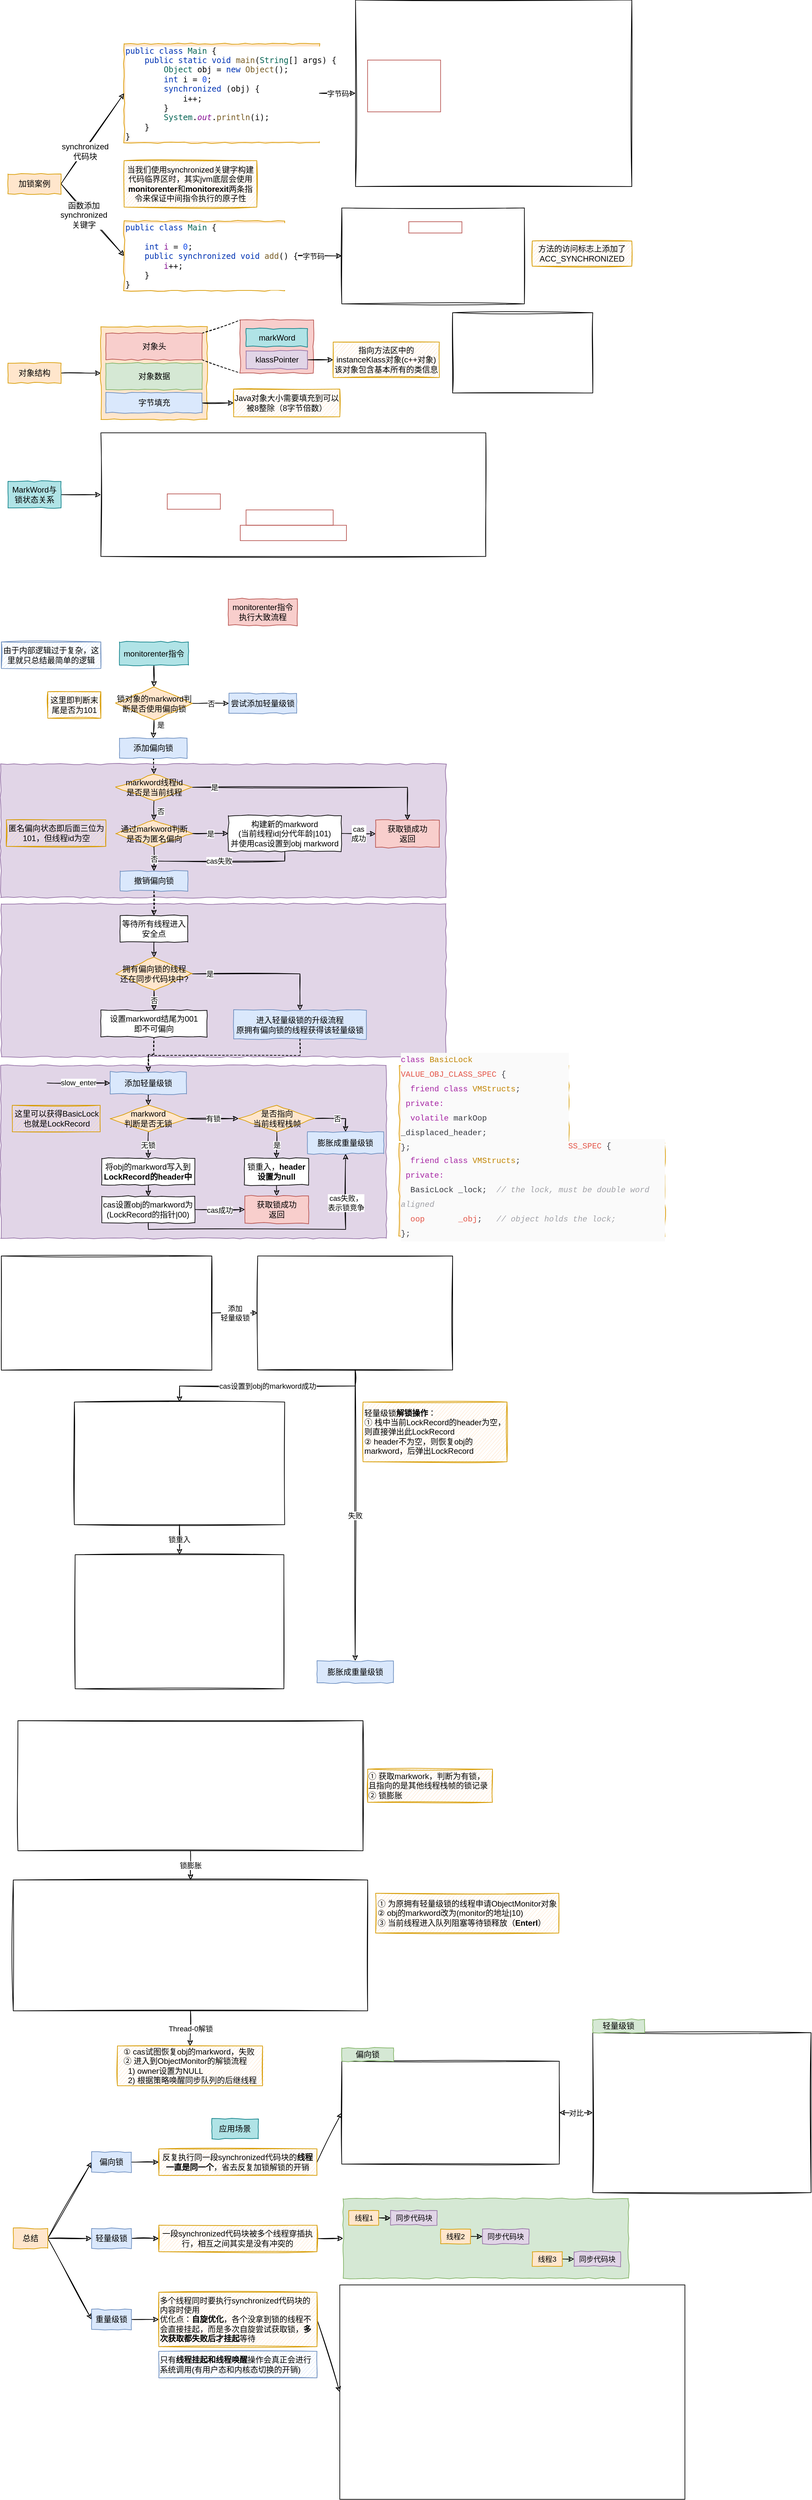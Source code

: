 <mxfile>
    <diagram id="tOnEFJTHXXiLS9WzeKoR" name="第 1 页">
        <mxGraphModel dx="964" dy="665" grid="1" gridSize="10" guides="1" tooltips="1" connect="1" arrows="1" fold="1" page="1" pageScale="1" pageWidth="827" pageHeight="1169" math="0" shadow="0">
            <root>
                <mxCell id="0"/>
                <mxCell id="1" parent="0"/>
                <mxCell id="109" value="" style="rounded=0;whiteSpace=wrap;html=1;comic=1;align=center;fillColor=#e1d5e7;strokeColor=#9673a6;" parent="1" vertex="1">
                    <mxGeometry x="20" y="1379.5" width="670" height="230.5" as="geometry"/>
                </mxCell>
                <mxCell id="108" value="" style="rounded=0;whiteSpace=wrap;html=1;comic=1;align=center;fillColor=#e1d5e7;strokeColor=#9673a6;" parent="1" vertex="1">
                    <mxGeometry x="19" y="1169" width="671" height="201" as="geometry"/>
                </mxCell>
                <mxCell id="2" value="&lt;pre style=&quot;background-color: rgb(255 , 255 , 255) ; color: rgb(8 , 8 , 8) ; font-family: &amp;#34;consolas&amp;#34; , monospace&quot;&gt;&lt;span style=&quot;color: #0033b3&quot;&gt;public class &lt;/span&gt;&lt;span style=&quot;color: #066555&quot;&gt;Main &lt;/span&gt;{&lt;br&gt;    &lt;span style=&quot;color: #0033b3&quot;&gt;public static void &lt;/span&gt;&lt;span style=&quot;color: #795e26&quot;&gt;main&lt;/span&gt;(&lt;span style=&quot;color: #066555&quot;&gt;String&lt;/span&gt;[] args) {&lt;br&gt;        &lt;span style=&quot;color: #066555&quot;&gt;Object &lt;/span&gt;&lt;span style=&quot;color: #000000&quot;&gt;obj &lt;/span&gt;= &lt;span style=&quot;color: #0033b3&quot;&gt;new &lt;/span&gt;&lt;span style=&quot;color: #795e26&quot;&gt;Object&lt;/span&gt;();&lt;br&gt;        &lt;span style=&quot;color: #0033b3&quot;&gt;int &lt;/span&gt;i = &lt;span style=&quot;color: #1750eb&quot;&gt;0&lt;/span&gt;;&lt;br&gt;        &lt;span style=&quot;color: #0033b3&quot;&gt;synchronized &lt;/span&gt;(&lt;span style=&quot;color: #000000&quot;&gt;obj&lt;/span&gt;) {&lt;br&gt;            i++;&lt;br&gt;        }&lt;br&gt;        &lt;span style=&quot;color: #066555&quot;&gt;System&lt;/span&gt;.&lt;span style=&quot;color: #871094 ; font-style: italic&quot;&gt;out&lt;/span&gt;.&lt;span style=&quot;color: #795e26&quot;&gt;println&lt;/span&gt;(i);&lt;br&gt;    }&lt;br&gt;}&lt;/pre&gt;" style="rounded=0;whiteSpace=wrap;html=1;fillColor=#ffe6cc;strokeColor=#d79b00;comic=1;align=left;" parent="1" vertex="1">
                    <mxGeometry x="205" y="83.75" width="294.15" height="149.5" as="geometry"/>
                </mxCell>
                <mxCell id="3" value="" style="shape=image;imageAspect=0;aspect=fixed;verticalLabelPosition=bottom;verticalAlign=top;comic=1;sketch=1;fontSize=11;image=https://codereaper-image-bed.oss-cn-shenzhen.aliyuncs.com/img/image-20220816200220585.png;imageBorder=default;" parent="1" vertex="1">
                    <mxGeometry x="553.7" y="18" width="416.3" height="281" as="geometry"/>
                </mxCell>
                <mxCell id="4" value="" style="rounded=0;whiteSpace=wrap;html=1;fillColor=none;strokeColor=#b85450;comic=0;align=left;" parent="1" vertex="1">
                    <mxGeometry x="571.85" y="108.5" width="110" height="78" as="geometry"/>
                </mxCell>
                <mxCell id="5" value="字节码" style="edgeStyle=none;sketch=1;html=1;exitX=1;exitY=0.5;exitDx=0;exitDy=0;entryX=0;entryY=0.5;entryDx=0;entryDy=0;fontSize=11;" parent="1" source="2" target="3" edge="1">
                    <mxGeometry relative="1" as="geometry"/>
                </mxCell>
                <mxCell id="8" value="synchronized&lt;br&gt;代码块" style="edgeStyle=none;html=1;exitX=1;exitY=0.5;exitDx=0;exitDy=0;entryX=0;entryY=0.5;entryDx=0;entryDy=0;fontSize=12;sketch=1;" parent="1" source="7" target="2" edge="1">
                    <mxGeometry x="-0.272" y="-2" relative="1" as="geometry">
                        <mxPoint as="offset"/>
                    </mxGeometry>
                </mxCell>
                <mxCell id="11" value="函数添加&lt;br&gt;synchronized&lt;br&gt;关键字" style="edgeStyle=none;sketch=1;html=1;exitX=1;exitY=0.5;exitDx=0;exitDy=0;entryX=0;entryY=0.5;entryDx=0;entryDy=0;fontSize=12;" parent="1" source="7" target="10" edge="1">
                    <mxGeometry x="-0.203" y="-5" relative="1" as="geometry">
                        <mxPoint as="offset"/>
                    </mxGeometry>
                </mxCell>
                <mxCell id="7" value="加锁案例" style="rounded=0;whiteSpace=wrap;html=1;fillColor=#ffe6cc;strokeColor=#d79b00;comic=1;align=center;" parent="1" vertex="1">
                    <mxGeometry x="30" y="280" width="80" height="30" as="geometry"/>
                </mxCell>
                <mxCell id="9" value="当我们使用synchronized关键字构建代码临界区时，其实jvm底层会使用&lt;b&gt;monitorenter&lt;/b&gt;和&lt;b&gt;monitorexit&lt;/b&gt;两条指令来保证中间指令执行的原子性" style="rounded=0;whiteSpace=wrap;html=1;fillColor=#ffe6cc;strokeColor=#d79b00;comic=1;align=center;sketch=1;" parent="1" vertex="1">
                    <mxGeometry x="205" y="260" width="200" height="70" as="geometry"/>
                </mxCell>
                <mxCell id="14" value="字节码" style="edgeStyle=none;sketch=1;html=1;exitX=1;exitY=0.5;exitDx=0;exitDy=0;entryX=0;entryY=0.5;entryDx=0;entryDy=0;fontSize=11;" parent="1" source="10" target="12" edge="1">
                    <mxGeometry relative="1" as="geometry"/>
                </mxCell>
                <mxCell id="10" value="&lt;pre style=&quot;background-color: rgb(255 , 255 , 255) ; color: rgb(8 , 8 , 8) ; font-family: &amp;#34;consolas&amp;#34; , monospace&quot;&gt;&lt;pre style=&quot;font-family: &amp;#34;consolas&amp;#34; , monospace&quot;&gt;&lt;span style=&quot;color: #0033b3&quot;&gt;public class &lt;/span&gt;&lt;span style=&quot;color: #066555&quot;&gt;Main &lt;/span&gt;{&lt;br&gt;&lt;br&gt;    &lt;span style=&quot;color: #0033b3&quot;&gt;int &lt;/span&gt;&lt;span style=&quot;color: #871094&quot;&gt;i &lt;/span&gt;= &lt;span style=&quot;color: #1750eb&quot;&gt;0&lt;/span&gt;;&lt;br&gt;    &lt;span style=&quot;color: #0033b3&quot;&gt;public synchronized void &lt;/span&gt;&lt;span style=&quot;color: #795e26&quot;&gt;add&lt;/span&gt;() {&lt;br&gt;        &lt;span style=&quot;color: #871094&quot;&gt;i&lt;/span&gt;++;&lt;br&gt;    }&lt;br&gt;}&lt;/pre&gt;&lt;/pre&gt;" style="rounded=0;whiteSpace=wrap;html=1;fillColor=#ffe6cc;strokeColor=#d79b00;comic=1;align=left;" parent="1" vertex="1">
                    <mxGeometry x="205" y="351" width="242" height="105" as="geometry"/>
                </mxCell>
                <mxCell id="12" value="" style="shape=image;imageAspect=0;aspect=fixed;verticalLabelPosition=bottom;verticalAlign=top;sketch=1;fontSize=11;image=https://codereaper-image-bed.oss-cn-shenzhen.aliyuncs.com/img/image-20220817155641195.png;imageBorder=default;" parent="1" vertex="1">
                    <mxGeometry x="533" y="331.28" width="275.13" height="144.44" as="geometry"/>
                </mxCell>
                <mxCell id="13" value="" style="rounded=0;whiteSpace=wrap;html=1;fillColor=none;strokeColor=#b85450;comic=0;align=left;" parent="1" vertex="1">
                    <mxGeometry x="634" y="352" width="80" height="17" as="geometry"/>
                </mxCell>
                <mxCell id="20" style="edgeStyle=none;sketch=1;html=1;exitX=1;exitY=0.5;exitDx=0;exitDy=0;entryX=0;entryY=0.5;entryDx=0;entryDy=0;fontSize=11;" parent="1" source="15" target="16" edge="1">
                    <mxGeometry relative="1" as="geometry"/>
                </mxCell>
                <mxCell id="15" value="对象结构" style="rounded=0;whiteSpace=wrap;html=1;fillColor=#ffe6cc;strokeColor=#d79b00;comic=1;align=center;" parent="1" vertex="1">
                    <mxGeometry x="30" y="565" width="80" height="30" as="geometry"/>
                </mxCell>
                <mxCell id="16" value="" style="rounded=0;whiteSpace=wrap;html=1;fillColor=#ffe6cc;strokeColor=#d79b00;comic=1;align=center;" parent="1" vertex="1">
                    <mxGeometry x="170" y="510" width="160" height="140" as="geometry"/>
                </mxCell>
                <mxCell id="24" style="edgeStyle=none;sketch=1;html=1;exitX=1;exitY=0;exitDx=0;exitDy=0;entryX=0;entryY=0;entryDx=0;entryDy=0;fontSize=11;endArrow=none;endFill=0;dashed=1;" parent="1" source="17" target="21" edge="1">
                    <mxGeometry relative="1" as="geometry"/>
                </mxCell>
                <mxCell id="25" style="edgeStyle=none;sketch=1;html=1;exitX=1;exitY=1;exitDx=0;exitDy=0;entryX=0;entryY=1;entryDx=0;entryDy=0;fontSize=11;endArrow=none;endFill=0;dashed=1;" parent="1" source="17" target="21" edge="1">
                    <mxGeometry relative="1" as="geometry"/>
                </mxCell>
                <mxCell id="17" value="对象头" style="rounded=0;whiteSpace=wrap;html=1;fillColor=#f8cecc;strokeColor=#b85450;comic=1;align=center;" parent="1" vertex="1">
                    <mxGeometry x="177.5" y="520" width="145" height="40" as="geometry"/>
                </mxCell>
                <mxCell id="18" value="对象数据" style="rounded=0;whiteSpace=wrap;html=1;fillColor=#d5e8d4;strokeColor=#82b366;comic=1;align=center;" parent="1" vertex="1">
                    <mxGeometry x="177.5" y="565" width="145" height="40" as="geometry"/>
                </mxCell>
                <mxCell id="29" style="edgeStyle=none;sketch=1;html=1;exitX=1;exitY=0.5;exitDx=0;exitDy=0;entryX=0;entryY=0.5;entryDx=0;entryDy=0;fontSize=11;endArrow=classic;endFill=1;" parent="1" source="19" target="28" edge="1">
                    <mxGeometry relative="1" as="geometry"/>
                </mxCell>
                <mxCell id="19" value="字节填充" style="rounded=0;whiteSpace=wrap;html=1;fillColor=#dae8fc;strokeColor=#6c8ebf;comic=1;align=center;" parent="1" vertex="1">
                    <mxGeometry x="177.5" y="610" width="145" height="30" as="geometry"/>
                </mxCell>
                <mxCell id="21" value="" style="rounded=0;whiteSpace=wrap;html=1;fillColor=#f8cecc;strokeColor=#b85450;comic=1;align=center;" parent="1" vertex="1">
                    <mxGeometry x="380" y="500" width="110" height="80" as="geometry"/>
                </mxCell>
                <mxCell id="22" value="markWord" style="rounded=0;whiteSpace=wrap;html=1;comic=1;align=center;fillColor=#b0e3e6;strokeColor=#0e8088;" parent="1" vertex="1">
                    <mxGeometry x="388.75" y="513" width="92.5" height="27" as="geometry"/>
                </mxCell>
                <mxCell id="27" style="edgeStyle=none;sketch=1;html=1;exitX=1;exitY=0.5;exitDx=0;exitDy=0;entryX=0;entryY=0.5;entryDx=0;entryDy=0;fontSize=11;endArrow=classic;endFill=1;" parent="1" source="23" target="26" edge="1">
                    <mxGeometry relative="1" as="geometry"/>
                </mxCell>
                <mxCell id="23" value="klassPointer" style="rounded=0;whiteSpace=wrap;html=1;comic=1;align=center;fillColor=#e1d5e7;strokeColor=#9673a6;" parent="1" vertex="1">
                    <mxGeometry x="388.75" y="546.5" width="92.5" height="27" as="geometry"/>
                </mxCell>
                <mxCell id="26" value="指向方法区中的instanceKlass对象(c++对象)&lt;br&gt;该对象包含基本所有的类信息" style="rounded=0;whiteSpace=wrap;html=1;comic=1;align=center;fillColor=#ffe6cc;strokeColor=#d79b00;sketch=1;" parent="1" vertex="1">
                    <mxGeometry x="520" y="533.25" width="160" height="53.5" as="geometry"/>
                </mxCell>
                <mxCell id="28" value="Java对象大小需要填充到可以被8整除（8字节倍数）" style="rounded=0;whiteSpace=wrap;html=1;comic=1;align=center;fillColor=#ffe6cc;strokeColor=#d79b00;sketch=1;" parent="1" vertex="1">
                    <mxGeometry x="370" y="604.13" width="160" height="41.75" as="geometry"/>
                </mxCell>
                <mxCell id="30" value="" style="shape=image;imageAspect=0;aspect=fixed;verticalLabelPosition=bottom;verticalAlign=top;sketch=1;fontSize=11;image=https://codereaper-image-bed.oss-cn-shenzhen.aliyuncs.com/img/image-20220817161148032.png;imageBorder=default;" parent="1" vertex="1">
                    <mxGeometry x="170" y="670" width="580" height="186.27" as="geometry"/>
                </mxCell>
                <mxCell id="32" style="edgeStyle=none;sketch=1;html=1;exitX=1;exitY=0.5;exitDx=0;exitDy=0;entryX=0;entryY=0.5;entryDx=0;entryDy=0;fontSize=11;endArrow=classic;endFill=1;" parent="1" source="31" target="30" edge="1">
                    <mxGeometry relative="1" as="geometry"/>
                </mxCell>
                <mxCell id="31" value="MarkWord与锁状态关系" style="rounded=0;whiteSpace=wrap;html=1;fillColor=#b0e3e6;strokeColor=#0e8088;comic=1;align=center;" parent="1" vertex="1">
                    <mxGeometry x="30" y="743.13" width="80" height="40" as="geometry"/>
                </mxCell>
                <mxCell id="33" value="" style="rounded=0;whiteSpace=wrap;html=1;fillColor=none;strokeColor=#b85450;comic=0;align=left;" parent="1" vertex="1">
                    <mxGeometry x="270" y="762" width="80" height="23.13" as="geometry"/>
                </mxCell>
                <mxCell id="34" value="" style="rounded=0;whiteSpace=wrap;html=1;fillColor=none;strokeColor=#b85450;comic=0;align=left;" parent="1" vertex="1">
                    <mxGeometry x="388.75" y="786.13" width="131.25" height="23.13" as="geometry"/>
                </mxCell>
                <mxCell id="35" value="" style="rounded=0;whiteSpace=wrap;html=1;fillColor=none;strokeColor=#b85450;comic=0;align=left;" parent="1" vertex="1">
                    <mxGeometry x="380" y="809.26" width="160" height="23.13" as="geometry"/>
                </mxCell>
                <mxCell id="36" value="" style="shape=image;imageAspect=0;aspect=fixed;verticalLabelPosition=bottom;verticalAlign=top;sketch=1;fontSize=11;image=https://codereaper-image-bed.oss-cn-shenzhen.aliyuncs.com/img/image-20220817161522394.png;imageBackground=none;imageBorder=default;" parent="1" vertex="1">
                    <mxGeometry x="700" y="489" width="211.19" height="121" as="geometry"/>
                </mxCell>
                <mxCell id="37" value="这里即判断末尾是否为101" style="rounded=0;whiteSpace=wrap;html=1;fillColor=#ffe6cc;strokeColor=#d79b00;comic=1;align=center;sketch=1;" parent="1" vertex="1">
                    <mxGeometry x="90" y="1060" width="80" height="40" as="geometry"/>
                </mxCell>
                <mxCell id="41" value="monitorenter指令执行大致流程" style="rounded=0;whiteSpace=wrap;html=1;fillColor=#f8cecc;strokeColor=#b85450;comic=1;align=center;" parent="1" vertex="1">
                    <mxGeometry x="362" y="920" width="104" height="40" as="geometry"/>
                </mxCell>
                <mxCell id="44" value="方法的访问标志上添加了ACC_SYNCHRONIZED" style="rounded=0;whiteSpace=wrap;html=1;fillColor=#ffe6cc;strokeColor=#d79b00;comic=1;align=center;sketch=1;" parent="1" vertex="1">
                    <mxGeometry x="820" y="381" width="150" height="38" as="geometry"/>
                </mxCell>
                <mxCell id="51" style="edgeStyle=none;html=1;exitX=0.5;exitY=1;exitDx=0;exitDy=0;entryX=0.5;entryY=0;entryDx=0;entryDy=0;sketch=1;" parent="1" source="48" target="50" edge="1">
                    <mxGeometry relative="1" as="geometry"/>
                </mxCell>
                <mxCell id="48" value="monitorenter指令" style="rounded=0;whiteSpace=wrap;html=1;fillColor=#b0e3e6;strokeColor=#0e8088;comic=1;align=center;" parent="1" vertex="1">
                    <mxGeometry x="198" y="985" width="104" height="35" as="geometry"/>
                </mxCell>
                <mxCell id="55" value="否" style="edgeStyle=none;sketch=1;html=1;exitX=1;exitY=0.5;exitDx=0;exitDy=0;entryX=0;entryY=0.5;entryDx=0;entryDy=0;" parent="1" source="50" target="101" edge="1">
                    <mxGeometry relative="1" as="geometry">
                        <mxPoint x="360" y="1077.5" as="targetPoint"/>
                    </mxGeometry>
                </mxCell>
                <mxCell id="100" value="是" style="edgeStyle=none;rounded=0;sketch=1;html=1;exitX=0.5;exitY=1;exitDx=0;exitDy=0;entryX=0.5;entryY=0;entryDx=0;entryDy=0;" parent="1" source="50" target="81" edge="1">
                    <mxGeometry x="-0.482" y="10" relative="1" as="geometry">
                        <mxPoint as="offset"/>
                    </mxGeometry>
                </mxCell>
                <mxCell id="50" value="锁对象的markword判断是否使用偏向锁" style="rhombus;whiteSpace=wrap;html=1;comic=1;fillColor=#ffe6cc;strokeColor=#d79b00;" parent="1" vertex="1">
                    <mxGeometry x="192.5" y="1052.5" width="115" height="50" as="geometry"/>
                </mxCell>
                <mxCell id="80" value="由于内部逻辑过于复杂，这里就只总结最简单的逻辑" style="rounded=0;whiteSpace=wrap;html=1;fillColor=#dae8fc;strokeColor=#6c8ebf;comic=1;align=center;sketch=1;" parent="1" vertex="1">
                    <mxGeometry x="20" y="985" width="150" height="40" as="geometry"/>
                </mxCell>
                <mxCell id="83" style="edgeStyle=none;rounded=0;sketch=1;html=1;exitX=0.5;exitY=1;exitDx=0;exitDy=0;entryX=0.5;entryY=0;entryDx=0;entryDy=0;dashed=1;" parent="1" source="81" target="89" edge="1">
                    <mxGeometry relative="1" as="geometry">
                        <mxPoint x="249" y="1184" as="targetPoint"/>
                    </mxGeometry>
                </mxCell>
                <mxCell id="81" value="添加偏向锁" style="rounded=0;whiteSpace=wrap;html=1;comic=1;align=center;fillColor=#dae8fc;strokeColor=#6c8ebf;" parent="1" vertex="1">
                    <mxGeometry x="198" y="1130" width="102" height="30" as="geometry"/>
                </mxCell>
                <mxCell id="95" value="否" style="edgeStyle=none;rounded=0;sketch=1;html=1;exitX=0.5;exitY=1;exitDx=0;exitDy=0;entryX=0.5;entryY=0;entryDx=0;entryDy=0;" parent="1" source="89" target="91" edge="1">
                    <mxGeometry x="0.085" y="10" relative="1" as="geometry">
                        <mxPoint as="offset"/>
                    </mxGeometry>
                </mxCell>
                <mxCell id="96" value="是" style="edgeStyle=orthogonalEdgeStyle;rounded=0;sketch=1;html=1;exitX=1;exitY=0.5;exitDx=0;exitDy=0;entryX=0.5;entryY=0;entryDx=0;entryDy=0;" parent="1" source="89" target="94" edge="1">
                    <mxGeometry x="-0.82" relative="1" as="geometry">
                        <mxPoint as="offset"/>
                    </mxGeometry>
                </mxCell>
                <mxCell id="89" value="markword线程id&lt;br&gt;是否是当前线程" style="rhombus;whiteSpace=wrap;html=1;comic=1;fillColor=#ffe6cc;strokeColor=#d79b00;" parent="1" vertex="1">
                    <mxGeometry x="192.5" y="1184" width="115" height="40" as="geometry"/>
                </mxCell>
                <mxCell id="90" value="是" style="edgeStyle=none;rounded=0;sketch=1;html=1;exitX=1;exitY=0.5;exitDx=0;exitDy=0;entryX=0;entryY=0.5;entryDx=0;entryDy=0;" parent="1" source="91" target="93" edge="1">
                    <mxGeometry relative="1" as="geometry"/>
                </mxCell>
                <mxCell id="91" value="通过markword判断&lt;br&gt;是否为匿名偏向" style="rhombus;whiteSpace=wrap;html=1;comic=1;fillColor=#ffe6cc;strokeColor=#d79b00;" parent="1" vertex="1">
                    <mxGeometry x="192.5" y="1253.5" width="115" height="40" as="geometry"/>
                </mxCell>
                <mxCell id="92" value="cas&lt;br&gt;成功" style="edgeStyle=none;rounded=0;sketch=1;html=1;exitX=1;exitY=0.5;exitDx=0;exitDy=0;entryX=0;entryY=0.5;entryDx=0;entryDy=0;" parent="1" source="93" target="94" edge="1">
                    <mxGeometry relative="1" as="geometry"/>
                </mxCell>
                <mxCell id="115" value="cas失败" style="edgeStyle=orthogonalEdgeStyle;rounded=0;sketch=1;html=1;exitX=0.5;exitY=1;exitDx=0;exitDy=0;entryX=0.5;entryY=0;entryDx=0;entryDy=0;" parent="1" source="93" target="98" edge="1">
                    <mxGeometry relative="1" as="geometry"/>
                </mxCell>
                <mxCell id="93" value="构建新的markword&lt;br&gt;(当前线程id|分代年龄|101)&lt;br&gt;并使用cas设置到obj markword" style="rounded=0;whiteSpace=wrap;html=1;comic=1;align=center;" parent="1" vertex="1">
                    <mxGeometry x="362" y="1246.75" width="170" height="53.5" as="geometry"/>
                </mxCell>
                <mxCell id="94" value="获取锁成功&lt;br&gt;返回" style="rounded=0;whiteSpace=wrap;html=1;comic=1;align=center;fillColor=#f8cecc;strokeColor=#b85450;" parent="1" vertex="1">
                    <mxGeometry x="584" y="1253.5" width="96" height="41" as="geometry"/>
                </mxCell>
                <mxCell id="97" value="匿名偏向状态即后面三位为101，但线程id为空" style="rounded=0;whiteSpace=wrap;html=1;fillColor=#ffe6cc;strokeColor=#d79b00;comic=1;align=center;sketch=1;" parent="1" vertex="1">
                    <mxGeometry x="27.5" y="1253" width="150" height="40" as="geometry"/>
                </mxCell>
                <mxCell id="103" style="edgeStyle=none;rounded=0;sketch=1;html=1;exitX=0.5;exitY=1;exitDx=0;exitDy=0;entryX=0.5;entryY=0;entryDx=0;entryDy=0;dashed=1;" parent="1" source="98" target="102" edge="1">
                    <mxGeometry relative="1" as="geometry"/>
                </mxCell>
                <mxCell id="98" value="撤销偏向锁" style="rounded=0;whiteSpace=wrap;html=1;comic=1;align=center;fillColor=#dae8fc;strokeColor=#6c8ebf;" parent="1" vertex="1">
                    <mxGeometry x="199" y="1330" width="102" height="30" as="geometry"/>
                </mxCell>
                <mxCell id="101" value="尝试添加轻量级锁" style="rounded=0;whiteSpace=wrap;html=1;comic=1;align=center;fillColor=#dae8fc;strokeColor=#6c8ebf;" parent="1" vertex="1">
                    <mxGeometry x="363" y="1062.5" width="102" height="30" as="geometry"/>
                </mxCell>
                <mxCell id="105" style="edgeStyle=none;rounded=0;sketch=1;html=1;exitX=0.5;exitY=1;exitDx=0;exitDy=0;entryX=0.5;entryY=0;entryDx=0;entryDy=0;" parent="1" source="102" target="104" edge="1">
                    <mxGeometry relative="1" as="geometry"/>
                </mxCell>
                <mxCell id="102" value="等待所有线程进入安全点" style="rounded=0;whiteSpace=wrap;html=1;comic=1;align=center;" parent="1" vertex="1">
                    <mxGeometry x="199" y="1397.25" width="102" height="40" as="geometry"/>
                </mxCell>
                <mxCell id="107" value="否" style="edgeStyle=none;rounded=0;sketch=1;html=1;exitX=0.5;exitY=1;exitDx=0;exitDy=0;entryX=0.5;entryY=0;entryDx=0;entryDy=0;" parent="1" source="104" target="106" edge="1">
                    <mxGeometry relative="1" as="geometry"/>
                </mxCell>
                <mxCell id="114" value="是" style="edgeStyle=orthogonalEdgeStyle;rounded=0;sketch=1;html=1;exitX=1;exitY=0.5;exitDx=0;exitDy=0;entryX=0.5;entryY=0;entryDx=0;entryDy=0;" parent="1" source="104" target="113" edge="1">
                    <mxGeometry x="-0.757" relative="1" as="geometry">
                        <mxPoint as="offset"/>
                    </mxGeometry>
                </mxCell>
                <mxCell id="104" value="拥有偏向锁的线程&lt;br&gt;还在同步代码块中?" style="rhombus;whiteSpace=wrap;html=1;comic=1;fillColor=#ffe6cc;strokeColor=#d79b00;" parent="1" vertex="1">
                    <mxGeometry x="192.5" y="1460" width="115" height="50" as="geometry"/>
                </mxCell>
                <mxCell id="196" style="edgeStyle=orthogonalEdgeStyle;rounded=0;sketch=1;html=1;exitX=0.5;exitY=1;exitDx=0;exitDy=0;dashed=1;fontSize=11;startArrow=none;startFill=0;entryX=0.5;entryY=0;entryDx=0;entryDy=0;" parent="1" source="106" target="118" edge="1">
                    <mxGeometry relative="1" as="geometry">
                        <mxPoint x="240" y="1630" as="targetPoint"/>
                    </mxGeometry>
                </mxCell>
                <mxCell id="106" value="设置markword结尾为001&lt;br&gt;即不可偏向" style="rounded=0;whiteSpace=wrap;html=1;comic=1;align=center;" parent="1" vertex="1">
                    <mxGeometry x="170" y="1540" width="160" height="40" as="geometry"/>
                </mxCell>
                <mxCell id="113" value="进入轻量级锁的升级流程&lt;br&gt;原拥有偏向锁的线程获得该轻量级锁" style="rounded=0;whiteSpace=wrap;html=1;comic=1;align=center;fillColor=#dae8fc;strokeColor=#6c8ebf;" parent="1" vertex="1">
                    <mxGeometry x="370" y="1540" width="200" height="43" as="geometry"/>
                </mxCell>
                <mxCell id="99" value="否" style="rounded=0;sketch=1;html=1;exitX=0.5;exitY=1;exitDx=0;exitDy=0;entryX=0.5;entryY=0;entryDx=0;entryDy=0;" parent="1" source="91" target="98" edge="1">
                    <mxGeometry relative="1" as="geometry"/>
                </mxCell>
                <mxCell id="117" value="" style="rounded=0;whiteSpace=wrap;html=1;comic=1;align=center;fillColor=#e1d5e7;strokeColor=#9673a6;" parent="1" vertex="1">
                    <mxGeometry x="19" y="1623" width="581" height="260.5" as="geometry"/>
                </mxCell>
                <mxCell id="121" style="rounded=0;sketch=1;html=1;exitX=0.5;exitY=1;exitDx=0;exitDy=0;entryX=0.5;entryY=0;entryDx=0;entryDy=0;" parent="1" source="118" target="120" edge="1">
                    <mxGeometry relative="1" as="geometry"/>
                </mxCell>
                <mxCell id="118" value="添加轻量级锁" style="rounded=0;whiteSpace=wrap;html=1;comic=1;align=center;fillColor=#dae8fc;strokeColor=#6c8ebf;" parent="1" vertex="1">
                    <mxGeometry x="184" y="1633" width="115" height="33" as="geometry"/>
                </mxCell>
                <mxCell id="129" style="edgeStyle=none;rounded=0;sketch=1;html=1;exitX=0.5;exitY=1;exitDx=0;exitDy=0;entryX=0.5;entryY=0;entryDx=0;entryDy=0;fontSize=11;" parent="1" source="119" target="128" edge="1">
                    <mxGeometry relative="1" as="geometry"/>
                </mxCell>
                <mxCell id="119" value="将obj的markword写入到&lt;b&gt;LockRecord的header中&lt;/b&gt;" style="rounded=0;whiteSpace=wrap;html=1;comic=1;align=center;" parent="1" vertex="1">
                    <mxGeometry x="171.37" y="1763" width="140.25" height="40" as="geometry"/>
                </mxCell>
                <mxCell id="126" value="无锁" style="edgeStyle=none;rounded=0;sketch=1;html=1;exitX=0.5;exitY=1;exitDx=0;exitDy=0;entryX=0.5;entryY=0;entryDx=0;entryDy=0;" parent="1" source="120" target="119" edge="1">
                    <mxGeometry relative="1" as="geometry"/>
                </mxCell>
                <mxCell id="134" value="有锁" style="edgeStyle=none;rounded=0;sketch=1;html=1;exitX=1;exitY=0.5;exitDx=0;exitDy=0;entryX=0;entryY=0.5;entryDx=0;entryDy=0;fontSize=11;" parent="1" source="120" target="133" edge="1">
                    <mxGeometry relative="1" as="geometry"/>
                </mxCell>
                <mxCell id="120" value="markword&lt;br&gt;判断是否无锁" style="rhombus;whiteSpace=wrap;html=1;comic=1;fillColor=#ffe6cc;strokeColor=#d79b00;" parent="1" vertex="1">
                    <mxGeometry x="184" y="1683" width="115" height="40" as="geometry"/>
                </mxCell>
                <mxCell id="124" value="slow_enter" style="edgeStyle=none;rounded=0;sketch=1;html=1;exitX=1;exitY=0.5;exitDx=0;exitDy=0;entryX=0;entryY=0.5;entryDx=0;entryDy=0;" parent="1" target="118" edge="1">
                    <mxGeometry relative="1" as="geometry">
                        <mxPoint x="139" y="1649.08" as="targetPoint"/>
                        <mxPoint x="89" y="1649.33" as="sourcePoint"/>
                    </mxGeometry>
                </mxCell>
                <mxCell id="125" value="这里可以获得BasicLock&lt;br&gt;也就是LockRecord" style="rounded=0;whiteSpace=wrap;html=1;fillColor=#ffe6cc;strokeColor=#d79b00;comic=1;align=center;sketch=1;" parent="1" vertex="1">
                    <mxGeometry x="36.5" y="1683" width="132.5" height="40" as="geometry"/>
                </mxCell>
                <mxCell id="127" value="&lt;div style=&quot;background-color: rgb(250 , 250 , 250) ; font-family: &amp;#34;consolas&amp;#34; , &amp;#34;courier new&amp;#34; , monospace ; font-size: 11px ; line-height: 22px&quot;&gt;&lt;div style=&quot;color: rgb(56 , 58 , 66) ; font-size: 12px&quot;&gt;&lt;div style=&quot;font-family: &amp;#34;consolas&amp;#34; , &amp;#34;courier new&amp;#34; , monospace ; line-height: 22px&quot;&gt;&lt;div&gt;&lt;span style=&quot;color: #a626a4&quot;&gt;class&lt;/span&gt; &lt;span style=&quot;color: #c18401&quot;&gt;BasicObjectLock&lt;/span&gt; &lt;span style=&quot;color: #e45649&quot;&gt;VALUE_OBJ_CLASS_SPEC&lt;/span&gt; {&lt;/div&gt;&lt;div&gt;&amp;nbsp; &lt;span style=&quot;color: #a626a4&quot;&gt;friend&lt;/span&gt; &lt;span style=&quot;color: #a626a4&quot;&gt;class&lt;/span&gt; &lt;span style=&quot;color: #c18401&quot;&gt;VMStructs&lt;/span&gt;;&lt;/div&gt;&lt;div&gt;&amp;nbsp;&lt;span style=&quot;color: #a626a4&quot;&gt;private:&lt;/span&gt;&lt;/div&gt;&lt;div&gt;&amp;nbsp; BasicLock _lock;&lt;span style=&quot;color: #a0a1a7 ; font-style: italic&quot;&gt;&amp;nbsp; // the lock, must be double word aligned&lt;/span&gt;&lt;/div&gt;&lt;div&gt;&amp;nbsp; &lt;span style=&quot;color: #e45649&quot;&gt;oop&lt;/span&gt; &amp;nbsp; &amp;nbsp; &amp;nbsp; &lt;span style=&quot;color: #e45649&quot;&gt;_obj&lt;/span&gt;;&lt;span style=&quot;color: #a0a1a7 ; font-style: italic&quot;&gt;&amp;nbsp; &amp;nbsp;// object holds the lock;&lt;/span&gt;&lt;/div&gt;&lt;div&gt;};&lt;/div&gt;&lt;/div&gt;&lt;/div&gt;&lt;/div&gt;" style="rounded=0;whiteSpace=wrap;html=1;comic=1;align=left;fillColor=#ffe6cc;strokeColor=#d79b00;" parent="1" vertex="1">
                    <mxGeometry x="619.6" y="1740" width="400.4" height="140" as="geometry"/>
                </mxCell>
                <mxCell id="131" value="cas成功" style="edgeStyle=none;rounded=0;sketch=1;html=1;exitX=1;exitY=0.5;exitDx=0;exitDy=0;entryX=0;entryY=0.5;entryDx=0;entryDy=0;fontSize=11;" parent="1" source="128" target="130" edge="1">
                    <mxGeometry relative="1" as="geometry">
                        <Array as="points">
                            <mxPoint x="350" y="1841"/>
                        </Array>
                    </mxGeometry>
                </mxCell>
                <mxCell id="197" value="cas失败，&lt;br&gt;表示锁竞争" style="edgeStyle=orthogonalEdgeStyle;html=1;exitX=0.5;exitY=1;exitDx=0;exitDy=0;entryX=0.5;entryY=1;entryDx=0;entryDy=0;rounded=0;sketch=1;" parent="1" source="128" target="136" edge="1">
                    <mxGeometry x="0.649" relative="1" as="geometry">
                        <mxPoint as="offset"/>
                    </mxGeometry>
                </mxCell>
                <mxCell id="128" value="cas设置obj的markword为&lt;br&gt;(LockRecord的指针|00)" style="rounded=0;whiteSpace=wrap;html=1;comic=1;align=center;" parent="1" vertex="1">
                    <mxGeometry x="171.37" y="1820" width="140.25" height="40" as="geometry"/>
                </mxCell>
                <mxCell id="130" value="获取锁成功&lt;br&gt;返回" style="rounded=0;whiteSpace=wrap;html=1;comic=1;align=center;fillColor=#f8cecc;strokeColor=#b85450;" parent="1" vertex="1">
                    <mxGeometry x="387" y="1819.5" width="96" height="41" as="geometry"/>
                </mxCell>
                <mxCell id="135" value="是" style="edgeStyle=none;rounded=0;sketch=1;html=1;exitX=0.5;exitY=1;exitDx=0;exitDy=0;entryX=0.5;entryY=0;entryDx=0;entryDy=0;fontSize=11;" parent="1" source="133" target="139" edge="1">
                    <mxGeometry relative="1" as="geometry"/>
                </mxCell>
                <mxCell id="137" value="否" style="edgeStyle=orthogonalEdgeStyle;rounded=0;sketch=1;html=1;exitX=1;exitY=0.5;exitDx=0;exitDy=0;entryX=0.5;entryY=0;entryDx=0;entryDy=0;fontSize=11;" parent="1" source="133" target="136" edge="1">
                    <mxGeometry relative="1" as="geometry"/>
                </mxCell>
                <mxCell id="133" value="是否指向&lt;br&gt;当前线程栈帧" style="rhombus;whiteSpace=wrap;html=1;comic=1;fillColor=#ffe6cc;strokeColor=#d79b00;" parent="1" vertex="1">
                    <mxGeometry x="377.5" y="1683" width="115" height="40" as="geometry"/>
                </mxCell>
                <mxCell id="136" value="膨胀成重量级锁" style="rounded=0;whiteSpace=wrap;html=1;comic=1;align=center;fillColor=#dae8fc;strokeColor=#6c8ebf;" parent="1" vertex="1">
                    <mxGeometry x="481.25" y="1723" width="115" height="33" as="geometry"/>
                </mxCell>
                <mxCell id="138" value="&lt;div style=&quot;background-color: rgb(250 , 250 , 250) ; font-family: &amp;#34;consolas&amp;#34; , &amp;#34;courier new&amp;#34; , monospace ; font-size: 11px ; line-height: 22px&quot;&gt;&lt;div style=&quot;color: rgb(56 , 58 , 66)&quot;&gt;&lt;div style=&quot;font-family: &amp;#34;consolas&amp;#34; , &amp;#34;courier new&amp;#34; , monospace ; line-height: 22px ; font-size: 12px&quot;&gt;&lt;div style=&quot;font-family: &amp;#34;consolas&amp;#34; , &amp;#34;courier new&amp;#34; , monospace ; line-height: 22px&quot;&gt;&lt;div&gt;&lt;span style=&quot;color: #a626a4&quot;&gt;class&lt;/span&gt; &lt;span style=&quot;color: #c18401&quot;&gt;BasicLock&lt;/span&gt; &lt;span style=&quot;color: #e45649&quot;&gt;VALUE_OBJ_CLASS_SPEC&lt;/span&gt; {&lt;/div&gt;&lt;div&gt;&amp;nbsp; &lt;span style=&quot;color: #a626a4&quot;&gt;friend&lt;/span&gt; &lt;span style=&quot;color: #a626a4&quot;&gt;class&lt;/span&gt; &lt;span style=&quot;color: #c18401&quot;&gt;VMStructs&lt;/span&gt;;&lt;/div&gt;&lt;div&gt;&amp;nbsp;&lt;span style=&quot;color: #a626a4&quot;&gt;private:&lt;/span&gt;&lt;/div&gt;&lt;div&gt;&amp;nbsp; &lt;span style=&quot;color: #a626a4&quot;&gt;volatile&lt;/span&gt; markOop _displaced_header;&lt;/div&gt;&lt;div&gt;};&lt;/div&gt;&lt;/div&gt;&lt;/div&gt;&lt;/div&gt;&lt;/div&gt;" style="rounded=0;whiteSpace=wrap;html=1;comic=1;align=left;fillColor=#ffe6cc;strokeColor=#d79b00;" parent="1" vertex="1">
                    <mxGeometry x="619.6" y="1623" width="255.4" height="113" as="geometry"/>
                </mxCell>
                <mxCell id="140" style="rounded=0;sketch=1;html=1;exitX=0.5;exitY=1;exitDx=0;exitDy=0;entryX=0.5;entryY=0;entryDx=0;entryDy=0;fontSize=11;" parent="1" source="139" target="130" edge="1">
                    <mxGeometry relative="1" as="geometry"/>
                </mxCell>
                <mxCell id="139" value="锁重入，&lt;b&gt;header设置为null&lt;/b&gt;" style="rounded=0;whiteSpace=wrap;html=1;comic=1;align=center;" parent="1" vertex="1">
                    <mxGeometry x="386.25" y="1763" width="96.75" height="40" as="geometry"/>
                </mxCell>
                <mxCell id="143" value="添加&lt;br&gt;轻量级锁" style="edgeStyle=none;rounded=0;sketch=1;html=1;exitX=1;exitY=0.5;exitDx=0;exitDy=0;entryX=0;entryY=0.5;entryDx=0;entryDy=0;fontSize=11;" parent="1" source="141" target="142" edge="1">
                    <mxGeometry relative="1" as="geometry"/>
                </mxCell>
                <mxCell id="141" value="" style="shape=image;imageAspect=0;aspect=fixed;verticalLabelPosition=bottom;verticalAlign=top;comic=1;sketch=1;fontSize=11;image=https://codereaper-image-bed.oss-cn-shenzhen.aliyuncs.com/img/image-20220818171128812.png;imageBorder=default;" parent="1" vertex="1">
                    <mxGeometry x="20" y="1910" width="317.16" height="172" as="geometry"/>
                </mxCell>
                <mxCell id="145" value="cas设置到obj的markword成功" style="edgeStyle=orthogonalEdgeStyle;rounded=0;sketch=1;html=1;exitX=0.5;exitY=1;exitDx=0;exitDy=0;entryX=0.5;entryY=0;entryDx=0;entryDy=0;fontSize=11;" parent="1" source="142" target="144" edge="1">
                    <mxGeometry relative="1" as="geometry"/>
                </mxCell>
                <mxCell id="149" value="失败" style="edgeStyle=orthogonalEdgeStyle;rounded=0;sketch=1;html=1;exitX=0.5;exitY=1;exitDx=0;exitDy=0;entryX=0.5;entryY=0;entryDx=0;entryDy=0;fontSize=11;" parent="1" source="142" target="148" edge="1">
                    <mxGeometry relative="1" as="geometry"/>
                </mxCell>
                <mxCell id="142" value="" style="shape=image;imageAspect=0;aspect=fixed;verticalLabelPosition=bottom;verticalAlign=top;comic=1;sketch=1;fontSize=11;image=https://codereaper-image-bed.oss-cn-shenzhen.aliyuncs.com/img/image-20220818171217579.png;imageBorder=default;" parent="1" vertex="1">
                    <mxGeometry x="406.33" y="1910" width="293.67" height="171.69" as="geometry"/>
                </mxCell>
                <mxCell id="147" value="锁重入" style="rounded=0;sketch=1;html=1;exitX=0.5;exitY=1;exitDx=0;exitDy=0;entryX=0.5;entryY=0;entryDx=0;entryDy=0;fontSize=11;" parent="1" source="144" target="146" edge="1">
                    <mxGeometry relative="1" as="geometry"/>
                </mxCell>
                <mxCell id="144" value="" style="shape=image;imageAspect=0;aspect=fixed;verticalLabelPosition=bottom;verticalAlign=top;comic=1;sketch=1;fontSize=11;image=https://codereaper-image-bed.oss-cn-shenzhen.aliyuncs.com/img/image-20220818171400829.png;imageBorder=default;" parent="1" vertex="1">
                    <mxGeometry x="130" y="2130" width="316.96" height="184.69" as="geometry"/>
                </mxCell>
                <mxCell id="146" value="" style="shape=image;imageAspect=0;aspect=fixed;verticalLabelPosition=bottom;verticalAlign=top;comic=1;sketch=1;fontSize=11;image=https://codereaper-image-bed.oss-cn-shenzhen.aliyuncs.com/img/image-20220818171505858.png;imageBorder=default;" parent="1" vertex="1">
                    <mxGeometry x="131.23" y="2360" width="314.49" height="202" as="geometry"/>
                </mxCell>
                <mxCell id="148" value="膨胀成重量级锁" style="rounded=0;whiteSpace=wrap;html=1;comic=1;align=center;fillColor=#dae8fc;strokeColor=#6c8ebf;" parent="1" vertex="1">
                    <mxGeometry x="495.66" y="2520" width="115" height="33" as="geometry"/>
                </mxCell>
                <mxCell id="150" value="轻量级锁&lt;b&gt;解锁操作&lt;/b&gt;：&lt;br&gt;① 栈中当前LockRecord的header为空，则直接弹出此LockRecord&lt;br&gt;② header不为空，则恢复obj的markword，后弹出LockRecord" style="rounded=0;whiteSpace=wrap;html=1;comic=1;align=left;fillColor=#ffe6cc;strokeColor=#d79b00;sketch=1;" parent="1" vertex="1">
                    <mxGeometry x="564.99" y="2130" width="217" height="90" as="geometry"/>
                </mxCell>
                <mxCell id="156" value="锁膨胀" style="rounded=0;sketch=1;html=1;exitX=0.5;exitY=1;exitDx=0;exitDy=0;entryX=0.5;entryY=0;entryDx=0;entryDy=0;fontSize=11;" parent="1" source="152" target="155" edge="1">
                    <mxGeometry relative="1" as="geometry"/>
                </mxCell>
                <mxCell id="152" value="" style="shape=image;imageAspect=0;aspect=fixed;verticalLabelPosition=bottom;verticalAlign=top;comic=1;sketch=1;fontSize=11;image=https://codereaper-image-bed.oss-cn-shenzhen.aliyuncs.com/img/image-20220818172152058.png;imageBorder=default;" parent="1" vertex="1">
                    <mxGeometry x="44.99" y="2610" width="520" height="196" as="geometry"/>
                </mxCell>
                <mxCell id="153" value="&lt;div style=&quot;text-align: left&quot;&gt;&lt;span&gt;① 获取markwork，判断为有锁，且指向的是其他线程栈帧的锁记录&lt;/span&gt;&lt;/div&gt;&lt;div style=&quot;text-align: left&quot;&gt;&lt;span&gt;② 锁膨胀&lt;/span&gt;&lt;/div&gt;" style="rounded=0;whiteSpace=wrap;html=1;comic=1;align=center;fillColor=#ffe6cc;strokeColor=#d79b00;sketch=1;" parent="1" vertex="1">
                    <mxGeometry x="572" y="2683" width="188" height="50" as="geometry"/>
                </mxCell>
                <mxCell id="159" value="Thread-0解锁" style="edgeStyle=none;rounded=0;sketch=1;html=1;exitX=0.5;exitY=1;exitDx=0;exitDy=0;fontSize=11;entryX=0.5;entryY=0;entryDx=0;entryDy=0;" parent="1" source="155" target="158" edge="1">
                    <mxGeometry relative="1" as="geometry">
                        <mxPoint x="280" y="3090" as="targetPoint"/>
                    </mxGeometry>
                </mxCell>
                <mxCell id="155" value="" style="shape=image;imageAspect=0;aspect=fixed;verticalLabelPosition=bottom;verticalAlign=top;comic=1;sketch=1;fontSize=11;image=https://codereaper-image-bed.oss-cn-shenzhen.aliyuncs.com/img/image-20220818172338021.png;imageBorder=default;" parent="1" vertex="1">
                    <mxGeometry x="38" y="2850" width="534" height="197.17" as="geometry"/>
                </mxCell>
                <mxCell id="157" value="&lt;div style=&quot;text-align: left&quot;&gt;&lt;span&gt;① 为原拥有轻量级锁的线程申请ObjectMonitor对象&lt;/span&gt;&lt;/div&gt;&lt;div style=&quot;text-align: left&quot;&gt;&lt;span&gt;② obj的markword改为(monitor的地址|10)&lt;/span&gt;&lt;/div&gt;&lt;div style=&quot;text-align: left&quot;&gt;③ 当前线程进入队列阻塞等待锁释放（&lt;b&gt;EnterI&lt;/b&gt;）&lt;/div&gt;" style="rounded=0;whiteSpace=wrap;html=1;comic=1;align=center;fillColor=#ffe6cc;strokeColor=#d79b00;sketch=1;" parent="1" vertex="1">
                    <mxGeometry x="584" y="2870" width="276" height="60" as="geometry"/>
                </mxCell>
                <mxCell id="158" value="&lt;div style=&quot;text-align: left&quot;&gt;&lt;span&gt;① cas试图恢复obj的markword，失败&lt;/span&gt;&lt;/div&gt;&lt;div style=&quot;text-align: left&quot;&gt;&lt;span&gt;② 进入到ObjectMonitor的解锁流程&lt;/span&gt;&lt;/div&gt;&lt;div style=&quot;text-align: left&quot;&gt;&amp;nbsp; 1) owner设置为NULL&lt;/div&gt;&lt;div style=&quot;text-align: left&quot;&gt;&amp;nbsp; 2) 根据策略唤醒同步队列的后继线程&lt;/div&gt;" style="rounded=0;whiteSpace=wrap;html=1;comic=1;align=center;fillColor=#ffe6cc;strokeColor=#d79b00;sketch=1;" parent="1" vertex="1">
                    <mxGeometry x="195" y="3100" width="218.63" height="60" as="geometry"/>
                </mxCell>
                <mxCell id="162" style="edgeStyle=none;rounded=0;sketch=1;html=1;exitX=1;exitY=0.5;exitDx=0;exitDy=0;entryX=0;entryY=0.5;entryDx=0;entryDy=0;fontSize=11;" parent="1" source="160" target="161" edge="1">
                    <mxGeometry relative="1" as="geometry"/>
                </mxCell>
                <mxCell id="165" style="edgeStyle=none;rounded=0;sketch=1;html=1;exitX=1;exitY=0.5;exitDx=0;exitDy=0;entryX=0;entryY=0.5;entryDx=0;entryDy=0;fontSize=11;" parent="1" source="160" target="163" edge="1">
                    <mxGeometry relative="1" as="geometry"/>
                </mxCell>
                <mxCell id="166" style="edgeStyle=none;rounded=0;sketch=1;html=1;exitX=1;exitY=0.5;exitDx=0;exitDy=0;entryX=0;entryY=0.5;entryDx=0;entryDy=0;fontSize=11;" parent="1" source="160" target="164" edge="1">
                    <mxGeometry relative="1" as="geometry"/>
                </mxCell>
                <mxCell id="160" value="总结" style="rounded=0;whiteSpace=wrap;html=1;fillColor=#ffe6cc;strokeColor=#d79b00;comic=1;align=center;" parent="1" vertex="1">
                    <mxGeometry x="38" y="3375" width="52" height="30" as="geometry"/>
                </mxCell>
                <mxCell id="169" style="edgeStyle=none;rounded=0;sketch=1;html=1;exitX=1;exitY=0.5;exitDx=0;exitDy=0;entryX=0;entryY=0.5;entryDx=0;entryDy=0;fontSize=11;" parent="1" source="161" target="168" edge="1">
                    <mxGeometry relative="1" as="geometry"/>
                </mxCell>
                <mxCell id="161" value="偏向锁" style="rounded=0;whiteSpace=wrap;html=1;fillColor=#dae8fc;strokeColor=#6c8ebf;comic=1;align=center;" parent="1" vertex="1">
                    <mxGeometry x="156" y="3260" width="60" height="30" as="geometry"/>
                </mxCell>
                <mxCell id="176" style="edgeStyle=none;rounded=0;sketch=1;html=1;exitX=1;exitY=0.5;exitDx=0;exitDy=0;entryX=0;entryY=0.5;entryDx=0;entryDy=0;fontSize=11;startArrow=none;startFill=0;" parent="1" source="163" target="175" edge="1">
                    <mxGeometry relative="1" as="geometry"/>
                </mxCell>
                <mxCell id="163" value="轻量级锁" style="rounded=0;whiteSpace=wrap;html=1;fillColor=#dae8fc;strokeColor=#6c8ebf;comic=1;align=center;" parent="1" vertex="1">
                    <mxGeometry x="156" y="3375" width="60" height="30" as="geometry"/>
                </mxCell>
                <mxCell id="190" style="edgeStyle=none;rounded=0;sketch=1;html=1;exitX=1;exitY=0.5;exitDx=0;exitDy=0;entryX=0;entryY=0.5;entryDx=0;entryDy=0;fontSize=11;startArrow=none;startFill=0;" parent="1" source="164" target="189" edge="1">
                    <mxGeometry relative="1" as="geometry"/>
                </mxCell>
                <mxCell id="164" value="重量级锁" style="rounded=0;whiteSpace=wrap;html=1;fillColor=#dae8fc;strokeColor=#6c8ebf;comic=1;align=center;" parent="1" vertex="1">
                    <mxGeometry x="156" y="3497" width="60" height="30" as="geometry"/>
                </mxCell>
                <mxCell id="167" value="应用场景" style="rounded=0;whiteSpace=wrap;html=1;fillColor=#b0e3e6;strokeColor=#0e8088;comic=1;align=center;" parent="1" vertex="1">
                    <mxGeometry x="337.16" y="3210" width="70" height="30" as="geometry"/>
                </mxCell>
                <mxCell id="193" style="edgeStyle=none;rounded=0;sketch=1;html=1;exitX=1;exitY=0.5;exitDx=0;exitDy=0;entryX=0;entryY=0.5;entryDx=0;entryDy=0;fontSize=11;startArrow=none;startFill=0;" parent="1" source="168" target="170" edge="1">
                    <mxGeometry relative="1" as="geometry"/>
                </mxCell>
                <mxCell id="168" value="反复执行同一段synchronized代码块的&lt;b&gt;线程一直是同一个&lt;/b&gt;，省去反复加锁解锁的开销" style="rounded=0;whiteSpace=wrap;html=1;fillColor=#ffe6cc;strokeColor=#d79b00;comic=1;align=center;sketch=1;" parent="1" vertex="1">
                    <mxGeometry x="257.28" y="3255" width="238.38" height="40" as="geometry"/>
                </mxCell>
                <mxCell id="174" value="对比" style="edgeStyle=none;rounded=0;sketch=1;html=1;exitX=1;exitY=0.5;exitDx=0;exitDy=0;entryX=0;entryY=0.5;entryDx=0;entryDy=0;fontSize=11;startArrow=classic;startFill=1;" parent="1" source="170" target="171" edge="1">
                    <mxGeometry relative="1" as="geometry"/>
                </mxCell>
                <mxCell id="170" value="" style="shape=image;imageAspect=0;aspect=fixed;verticalLabelPosition=bottom;verticalAlign=top;comic=1;sketch=1;fontSize=11;image=https://codereaper-image-bed.oss-cn-shenzhen.aliyuncs.com/img/image-20220818173954190.png;imageBorder=default;" parent="1" vertex="1">
                    <mxGeometry x="533" y="3122.98" width="327.72" height="155.04" as="geometry"/>
                </mxCell>
                <mxCell id="171" value="" style="shape=image;imageAspect=0;aspect=fixed;verticalLabelPosition=bottom;verticalAlign=top;comic=1;sketch=1;fontSize=11;image=https://codereaper-image-bed.oss-cn-shenzhen.aliyuncs.com/img/image-20220818174047932.png;imageBorder=default;" parent="1" vertex="1">
                    <mxGeometry x="911.15" y="3080" width="328.92" height="241" as="geometry"/>
                </mxCell>
                <mxCell id="172" value="偏向锁" style="rounded=0;whiteSpace=wrap;html=1;fillColor=#d5e8d4;strokeColor=#82b366;comic=1;align=center;sketch=0;" parent="1" vertex="1">
                    <mxGeometry x="533" y="3102.98" width="78.15" height="20" as="geometry"/>
                </mxCell>
                <mxCell id="173" value="轻量级锁" style="rounded=0;whiteSpace=wrap;html=1;fillColor=#d5e8d4;strokeColor=#82b366;comic=1;align=center;sketch=0;" parent="1" vertex="1">
                    <mxGeometry x="911.15" y="3060" width="78.15" height="20" as="geometry"/>
                </mxCell>
                <mxCell id="188" style="edgeStyle=none;rounded=0;sketch=1;html=1;exitX=1;exitY=0.5;exitDx=0;exitDy=0;entryX=0;entryY=0.5;entryDx=0;entryDy=0;fontSize=11;startArrow=none;startFill=0;" parent="1" source="175" target="177" edge="1">
                    <mxGeometry relative="1" as="geometry"/>
                </mxCell>
                <mxCell id="175" value="一段synchronized代码块被多个线程穿插执行，相互之间其实是没有冲突的" style="rounded=0;whiteSpace=wrap;html=1;fillColor=#ffe6cc;strokeColor=#d79b00;comic=1;align=center;sketch=1;" parent="1" vertex="1">
                    <mxGeometry x="257.28" y="3370" width="238.38" height="40" as="geometry"/>
                </mxCell>
                <mxCell id="187" value="" style="group" parent="1" vertex="1" connectable="0">
                    <mxGeometry x="535" y="3330" width="430" height="120" as="geometry"/>
                </mxCell>
                <mxCell id="177" value="" style="rounded=0;whiteSpace=wrap;html=1;fillColor=#d5e8d4;strokeColor=#82b366;comic=1;align=center;sketch=0;" parent="187" vertex="1">
                    <mxGeometry width="430" height="120" as="geometry"/>
                </mxCell>
                <mxCell id="178" value="同步代码块" style="rounded=0;whiteSpace=wrap;html=1;comic=1;sketch=0;fontSize=11;fillColor=#e1d5e7;strokeColor=#9673a6;" parent="187" vertex="1">
                    <mxGeometry x="71.5" y="18.02" width="70" height="21.98" as="geometry"/>
                </mxCell>
                <mxCell id="180" style="edgeStyle=none;rounded=0;sketch=1;html=1;exitX=1;exitY=0.5;exitDx=0;exitDy=0;entryX=0;entryY=0.5;entryDx=0;entryDy=0;fontSize=11;startArrow=none;startFill=0;" parent="187" source="179" target="178" edge="1">
                    <mxGeometry relative="1" as="geometry"/>
                </mxCell>
                <mxCell id="179" value="线程1" style="rounded=0;whiteSpace=wrap;html=1;comic=1;sketch=0;fontSize=11;fillColor=#ffe6cc;strokeColor=#d79b00;" parent="187" vertex="1">
                    <mxGeometry x="8.5" y="18.02" width="44.99" height="21.98" as="geometry"/>
                </mxCell>
                <mxCell id="181" value="同步代码块" style="rounded=0;whiteSpace=wrap;html=1;comic=1;sketch=0;fontSize=11;fillColor=#e1d5e7;strokeColor=#9673a6;" parent="187" vertex="1">
                    <mxGeometry x="210" y="46.04" width="70" height="21.98" as="geometry"/>
                </mxCell>
                <mxCell id="182" style="edgeStyle=none;rounded=0;sketch=1;html=1;exitX=1;exitY=0.5;exitDx=0;exitDy=0;entryX=0;entryY=0.5;entryDx=0;entryDy=0;fontSize=11;startArrow=none;startFill=0;" parent="187" source="183" target="181" edge="1">
                    <mxGeometry relative="1" as="geometry"/>
                </mxCell>
                <mxCell id="183" value="线程2" style="rounded=0;whiteSpace=wrap;html=1;comic=1;sketch=0;fontSize=11;fillColor=#ffe6cc;strokeColor=#d79b00;" parent="187" vertex="1">
                    <mxGeometry x="147" y="46.04" width="44.99" height="21.98" as="geometry"/>
                </mxCell>
                <mxCell id="184" value="同步代码块" style="rounded=0;whiteSpace=wrap;html=1;comic=1;sketch=0;fontSize=11;fillColor=#e1d5e7;strokeColor=#9673a6;" parent="187" vertex="1">
                    <mxGeometry x="348.15" y="80" width="70" height="21.98" as="geometry"/>
                </mxCell>
                <mxCell id="185" style="edgeStyle=none;rounded=0;sketch=1;html=1;exitX=1;exitY=0.5;exitDx=0;exitDy=0;entryX=0;entryY=0.5;entryDx=0;entryDy=0;fontSize=11;startArrow=none;startFill=0;" parent="187" source="186" target="184" edge="1">
                    <mxGeometry relative="1" as="geometry"/>
                </mxCell>
                <mxCell id="186" value="线程3" style="rounded=0;whiteSpace=wrap;html=1;comic=1;sketch=0;fontSize=11;fillColor=#ffe6cc;strokeColor=#d79b00;" parent="187" vertex="1">
                    <mxGeometry x="285.15" y="80" width="44.99" height="21.98" as="geometry"/>
                </mxCell>
                <mxCell id="192" style="edgeStyle=none;rounded=0;sketch=1;html=1;exitX=1;exitY=0.5;exitDx=0;exitDy=0;entryX=0;entryY=0.5;entryDx=0;entryDy=0;fontSize=11;startArrow=none;startFill=0;" parent="1" source="189" target="191" edge="1">
                    <mxGeometry relative="1" as="geometry"/>
                </mxCell>
                <mxCell id="189" value="多个线程同时要执行synchronized代码块的内容时使用&lt;br&gt;优化点：&lt;b&gt;自旋优化&lt;/b&gt;，各个没拿到锁的线程不会直接挂起，而是多次自旋尝试获取锁，&lt;b&gt;多次获取都失败后才挂起&lt;/b&gt;等待" style="rounded=0;whiteSpace=wrap;html=1;fillColor=#ffe6cc;strokeColor=#d79b00;comic=1;align=left;sketch=1;" parent="1" vertex="1">
                    <mxGeometry x="257.28" y="3471" width="238.38" height="82" as="geometry"/>
                </mxCell>
                <mxCell id="191" value="" style="shape=image;imageAspect=0;aspect=fixed;verticalLabelPosition=bottom;verticalAlign=top;comic=1;sketch=0;fontSize=11;image=https://codereaper-image-bed.oss-cn-shenzhen.aliyuncs.com/img/image-20220818174757731.png;imageBorder=default;" parent="1" vertex="1">
                    <mxGeometry x="530" y="3460" width="520" height="323" as="geometry"/>
                </mxCell>
                <mxCell id="194" value="只有&lt;b&gt;线程挂起和线程唤醒&lt;/b&gt;操作会真正会进行系统调用(有用户态和内核态切换的开销)" style="rounded=0;whiteSpace=wrap;html=1;fillColor=#dae8fc;strokeColor=#6c8ebf;comic=1;align=left;sketch=1;" parent="1" vertex="1">
                    <mxGeometry x="257.28" y="3560" width="238.38" height="40" as="geometry"/>
                </mxCell>
                <mxCell id="195" style="edgeStyle=orthogonalEdgeStyle;rounded=0;sketch=1;html=1;exitX=0.5;exitY=1;exitDx=0;exitDy=0;entryX=0.5;entryY=0;entryDx=0;entryDy=0;fontSize=11;startArrow=none;startFill=0;dashed=1;" parent="1" source="113" target="118" edge="1">
                    <mxGeometry relative="1" as="geometry"/>
                </mxCell>
            </root>
        </mxGraphModel>
    </diagram>
</mxfile>
